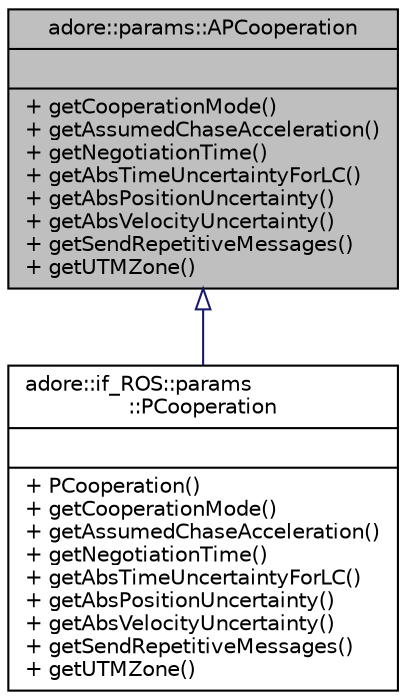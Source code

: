 digraph "adore::params::APCooperation"
{
 // LATEX_PDF_SIZE
  edge [fontname="Helvetica",fontsize="10",labelfontname="Helvetica",labelfontsize="10"];
  node [fontname="Helvetica",fontsize="10",shape=record];
  Node1 [label="{adore::params::APCooperation\n||+ getCooperationMode()\l+ getAssumedChaseAcceleration()\l+ getNegotiationTime()\l+ getAbsTimeUncertaintyForLC()\l+ getAbsPositionUncertainty()\l+ getAbsVelocityUncertainty()\l+ getSendRepetitiveMessages()\l+ getUTMZone()\l}",height=0.2,width=0.4,color="black", fillcolor="grey75", style="filled", fontcolor="black",tooltip="abstract class containing cooperative behaviour parameters"];
  Node1 -> Node2 [dir="back",color="midnightblue",fontsize="10",style="solid",arrowtail="onormal",fontname="Helvetica"];
  Node2 [label="{adore::if_ROS::params\l::PCooperation\n||+ PCooperation()\l+ getCooperationMode()\l+ getAssumedChaseAcceleration()\l+ getNegotiationTime()\l+ getAbsTimeUncertaintyForLC()\l+ getAbsPositionUncertainty()\l+ getAbsVelocityUncertainty()\l+ getSendRepetitiveMessages()\l+ getUTMZone()\l}",height=0.2,width=0.4,color="black", fillcolor="white", style="filled",URL="$classadore_1_1if__ROS_1_1params_1_1PCooperation.html",tooltip=" "];
}
